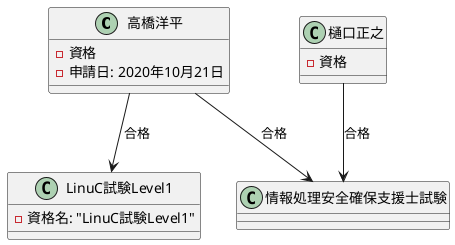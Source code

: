 @startuml 演習3-6

class 高橋洋平 {
    - 資格
    - 申請日: 2020年10月21日
}

class 樋口正之 {
    - 資格
}

class LinuC試験Level1 {
    - 資格名: "LinuC試験Level1"
}

高橋洋平 --> 情報処理安全確保支援士試験 : 合格
樋口正之 --> 情報処理安全確保支援士試験 : 合格
高橋洋平 --> LinuC試験Level1 : 合格
@enduml
